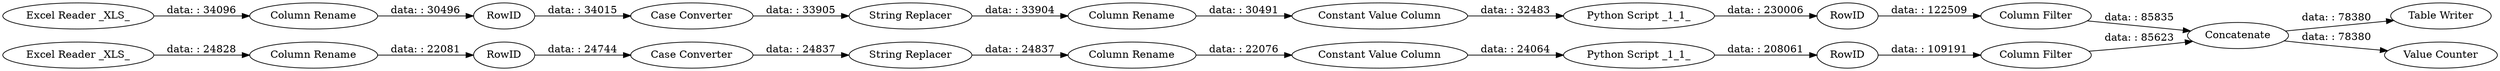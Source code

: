 digraph {
	"7956370152062422407_9" [label=Concatenate]
	"7956370152062422407_264" [label="Table Writer"]
	"7956370152062422407_242" [label="Column Filter"]
	"7956370152062422407_244" [label="Value Counter"]
	"7956370152062422407_230" [label="String Replacer"]
	"7956370152062422407_207" [label="Column Rename"]
	"7956370152062422407_210" [label="Constant Value Column"]
	"7956370152062422407_248" [label=RowID]
	"7956370152062422407_246" [label=RowID]
	"7956370152062422407_247" [label=RowID]
	"7956370152062422407_268" [label="Column Rename"]
	"7956370152062422407_262" [label="Case Converter"]
	"7956370152062422407_266" [label="Column Rename"]
	"7956370152062422407_261" [label="Python Script _1_1_"]
	"7956370152062422407_265" [label="Excel Reader _XLS_"]
	"7956370152062422407_3" [label="Constant Value Column"]
	"7956370152062422407_249" [label=RowID]
	"7956370152062422407_263" [label="Case Converter"]
	"7956370152062422407_260" [label="Python Script _1_1_"]
	"7956370152062422407_229" [label="String Replacer"]
	"7956370152062422407_209" [label="Column Rename"]
	"7956370152062422407_267" [label="Excel Reader _XLS_"]
	"7956370152062422407_237" [label="Column Filter"]
	"7956370152062422407_247" -> "7956370152062422407_242" [label="data: : 122509"]
	"7956370152062422407_261" -> "7956370152062422407_248" [label="data: : 208061"]
	"7956370152062422407_9" -> "7956370152062422407_244" [label="data: : 78380"]
	"7956370152062422407_262" -> "7956370152062422407_229" [label="data: : 24837"]
	"7956370152062422407_229" -> "7956370152062422407_207" [label="data: : 24837"]
	"7956370152062422407_230" -> "7956370152062422407_209" [label="data: : 33904"]
	"7956370152062422407_3" -> "7956370152062422407_261" [label="data: : 24064"]
	"7956370152062422407_267" -> "7956370152062422407_268" [label="data: : 34096"]
	"7956370152062422407_9" -> "7956370152062422407_264" [label="data: : 78380"]
	"7956370152062422407_210" -> "7956370152062422407_260" [label="data: : 32483"]
	"7956370152062422407_266" -> "7956370152062422407_249" [label="data: : 22081"]
	"7956370152062422407_265" -> "7956370152062422407_266" [label="data: : 24828"]
	"7956370152062422407_242" -> "7956370152062422407_9" [label="data: : 85835"]
	"7956370152062422407_260" -> "7956370152062422407_247" [label="data: : 230006"]
	"7956370152062422407_268" -> "7956370152062422407_246" [label="data: : 30496"]
	"7956370152062422407_263" -> "7956370152062422407_230" [label="data: : 33905"]
	"7956370152062422407_207" -> "7956370152062422407_3" [label="data: : 22076"]
	"7956370152062422407_246" -> "7956370152062422407_263" [label="data: : 34015"]
	"7956370152062422407_209" -> "7956370152062422407_210" [label="data: : 30491"]
	"7956370152062422407_248" -> "7956370152062422407_237" [label="data: : 109191"]
	"7956370152062422407_249" -> "7956370152062422407_262" [label="data: : 24744"]
	"7956370152062422407_237" -> "7956370152062422407_9" [label="data: : 85623"]
	rankdir=LR
}
